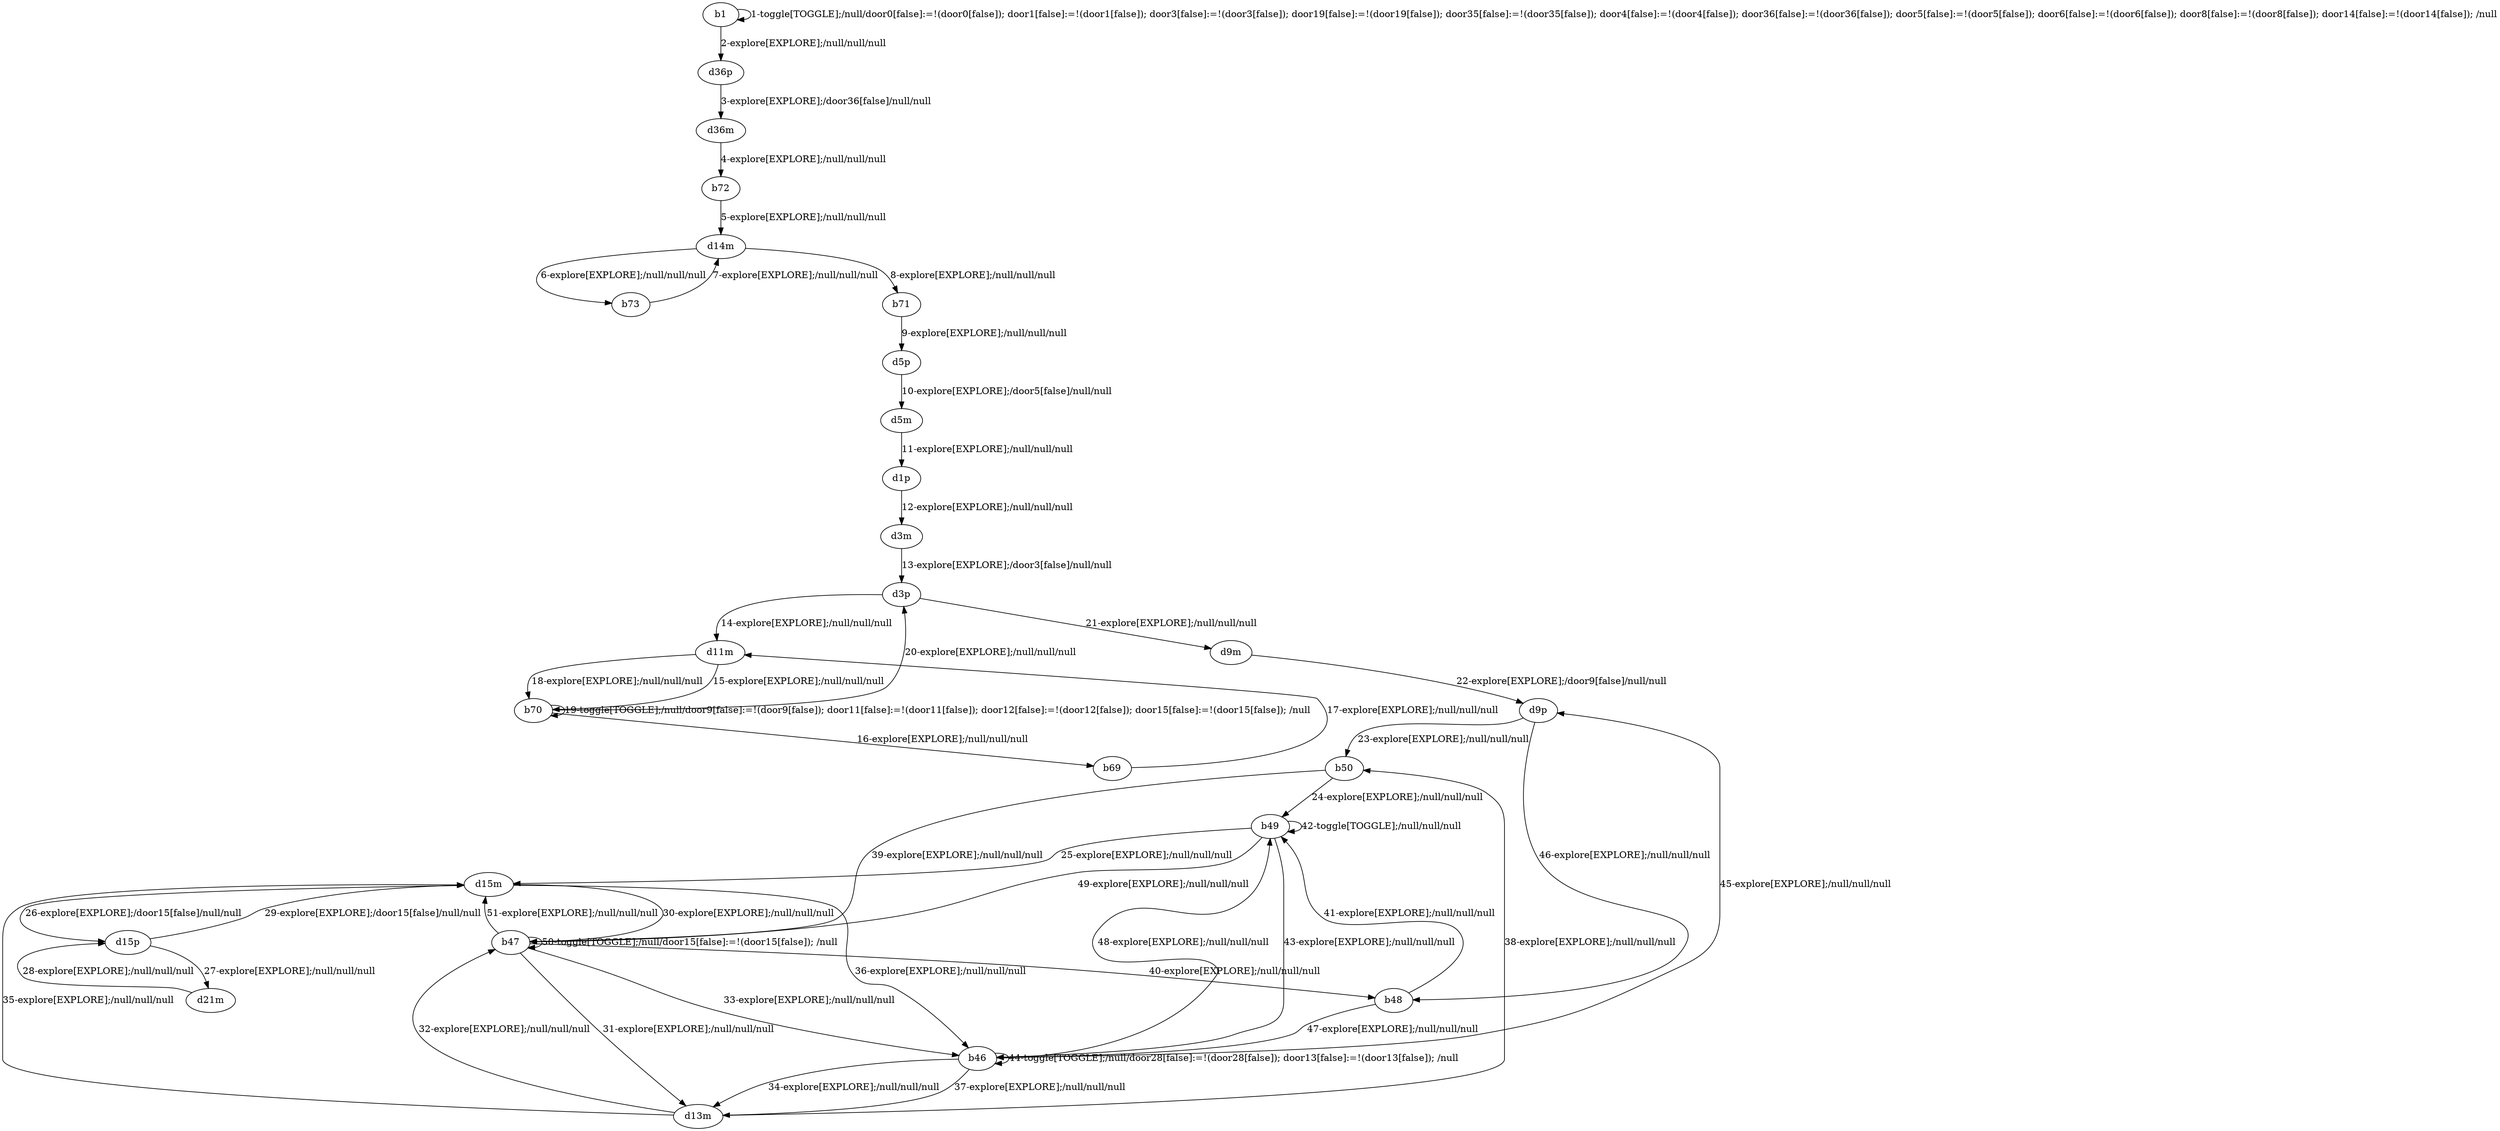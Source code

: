 # Total number of goals covered by this test: 3
# b48 --> b49
# b46 --> b46
# b50 --> b47

digraph g {
"b1" -> "b1" [label = "1-toggle[TOGGLE];/null/door0[false]:=!(door0[false]); door1[false]:=!(door1[false]); door3[false]:=!(door3[false]); door19[false]:=!(door19[false]); door35[false]:=!(door35[false]); door4[false]:=!(door4[false]); door36[false]:=!(door36[false]); door5[false]:=!(door5[false]); door6[false]:=!(door6[false]); door8[false]:=!(door8[false]); door14[false]:=!(door14[false]); /null"];
"b1" -> "d36p" [label = "2-explore[EXPLORE];/null/null/null"];
"d36p" -> "d36m" [label = "3-explore[EXPLORE];/door36[false]/null/null"];
"d36m" -> "b72" [label = "4-explore[EXPLORE];/null/null/null"];
"b72" -> "d14m" [label = "5-explore[EXPLORE];/null/null/null"];
"d14m" -> "b73" [label = "6-explore[EXPLORE];/null/null/null"];
"b73" -> "d14m" [label = "7-explore[EXPLORE];/null/null/null"];
"d14m" -> "b71" [label = "8-explore[EXPLORE];/null/null/null"];
"b71" -> "d5p" [label = "9-explore[EXPLORE];/null/null/null"];
"d5p" -> "d5m" [label = "10-explore[EXPLORE];/door5[false]/null/null"];
"d5m" -> "d1p" [label = "11-explore[EXPLORE];/null/null/null"];
"d1p" -> "d3m" [label = "12-explore[EXPLORE];/null/null/null"];
"d3m" -> "d3p" [label = "13-explore[EXPLORE];/door3[false]/null/null"];
"d3p" -> "d11m" [label = "14-explore[EXPLORE];/null/null/null"];
"d11m" -> "b70" [label = "15-explore[EXPLORE];/null/null/null"];
"b70" -> "b69" [label = "16-explore[EXPLORE];/null/null/null"];
"b69" -> "d11m" [label = "17-explore[EXPLORE];/null/null/null"];
"d11m" -> "b70" [label = "18-explore[EXPLORE];/null/null/null"];
"b70" -> "b70" [label = "19-toggle[TOGGLE];/null/door9[false]:=!(door9[false]); door11[false]:=!(door11[false]); door12[false]:=!(door12[false]); door15[false]:=!(door15[false]); /null"];
"b70" -> "d3p" [label = "20-explore[EXPLORE];/null/null/null"];
"d3p" -> "d9m" [label = "21-explore[EXPLORE];/null/null/null"];
"d9m" -> "d9p" [label = "22-explore[EXPLORE];/door9[false]/null/null"];
"d9p" -> "b50" [label = "23-explore[EXPLORE];/null/null/null"];
"b50" -> "b49" [label = "24-explore[EXPLORE];/null/null/null"];
"b49" -> "d15m" [label = "25-explore[EXPLORE];/null/null/null"];
"d15m" -> "d15p" [label = "26-explore[EXPLORE];/door15[false]/null/null"];
"d15p" -> "d21m" [label = "27-explore[EXPLORE];/null/null/null"];
"d21m" -> "d15p" [label = "28-explore[EXPLORE];/null/null/null"];
"d15p" -> "d15m" [label = "29-explore[EXPLORE];/door15[false]/null/null"];
"d15m" -> "b47" [label = "30-explore[EXPLORE];/null/null/null"];
"b47" -> "d13m" [label = "31-explore[EXPLORE];/null/null/null"];
"d13m" -> "b47" [label = "32-explore[EXPLORE];/null/null/null"];
"b47" -> "b46" [label = "33-explore[EXPLORE];/null/null/null"];
"b46" -> "d13m" [label = "34-explore[EXPLORE];/null/null/null"];
"d13m" -> "d15m" [label = "35-explore[EXPLORE];/null/null/null"];
"d15m" -> "b46" [label = "36-explore[EXPLORE];/null/null/null"];
"b46" -> "d13m" [label = "37-explore[EXPLORE];/null/null/null"];
"d13m" -> "b50" [label = "38-explore[EXPLORE];/null/null/null"];
"b50" -> "b47" [label = "39-explore[EXPLORE];/null/null/null"];
"b47" -> "b48" [label = "40-explore[EXPLORE];/null/null/null"];
"b48" -> "b49" [label = "41-explore[EXPLORE];/null/null/null"];
"b49" -> "b49" [label = "42-toggle[TOGGLE];/null/null/null"];
"b49" -> "b46" [label = "43-explore[EXPLORE];/null/null/null"];
"b46" -> "b46" [label = "44-toggle[TOGGLE];/null/door28[false]:=!(door28[false]); door13[false]:=!(door13[false]); /null"];
"b46" -> "d9p" [label = "45-explore[EXPLORE];/null/null/null"];
"d9p" -> "b48" [label = "46-explore[EXPLORE];/null/null/null"];
"b48" -> "b46" [label = "47-explore[EXPLORE];/null/null/null"];
"b46" -> "b49" [label = "48-explore[EXPLORE];/null/null/null"];
"b49" -> "b47" [label = "49-explore[EXPLORE];/null/null/null"];
"b47" -> "b47" [label = "50-toggle[TOGGLE];/null/door15[false]:=!(door15[false]); /null"];
"b47" -> "d15m" [label = "51-explore[EXPLORE];/null/null/null"];
}